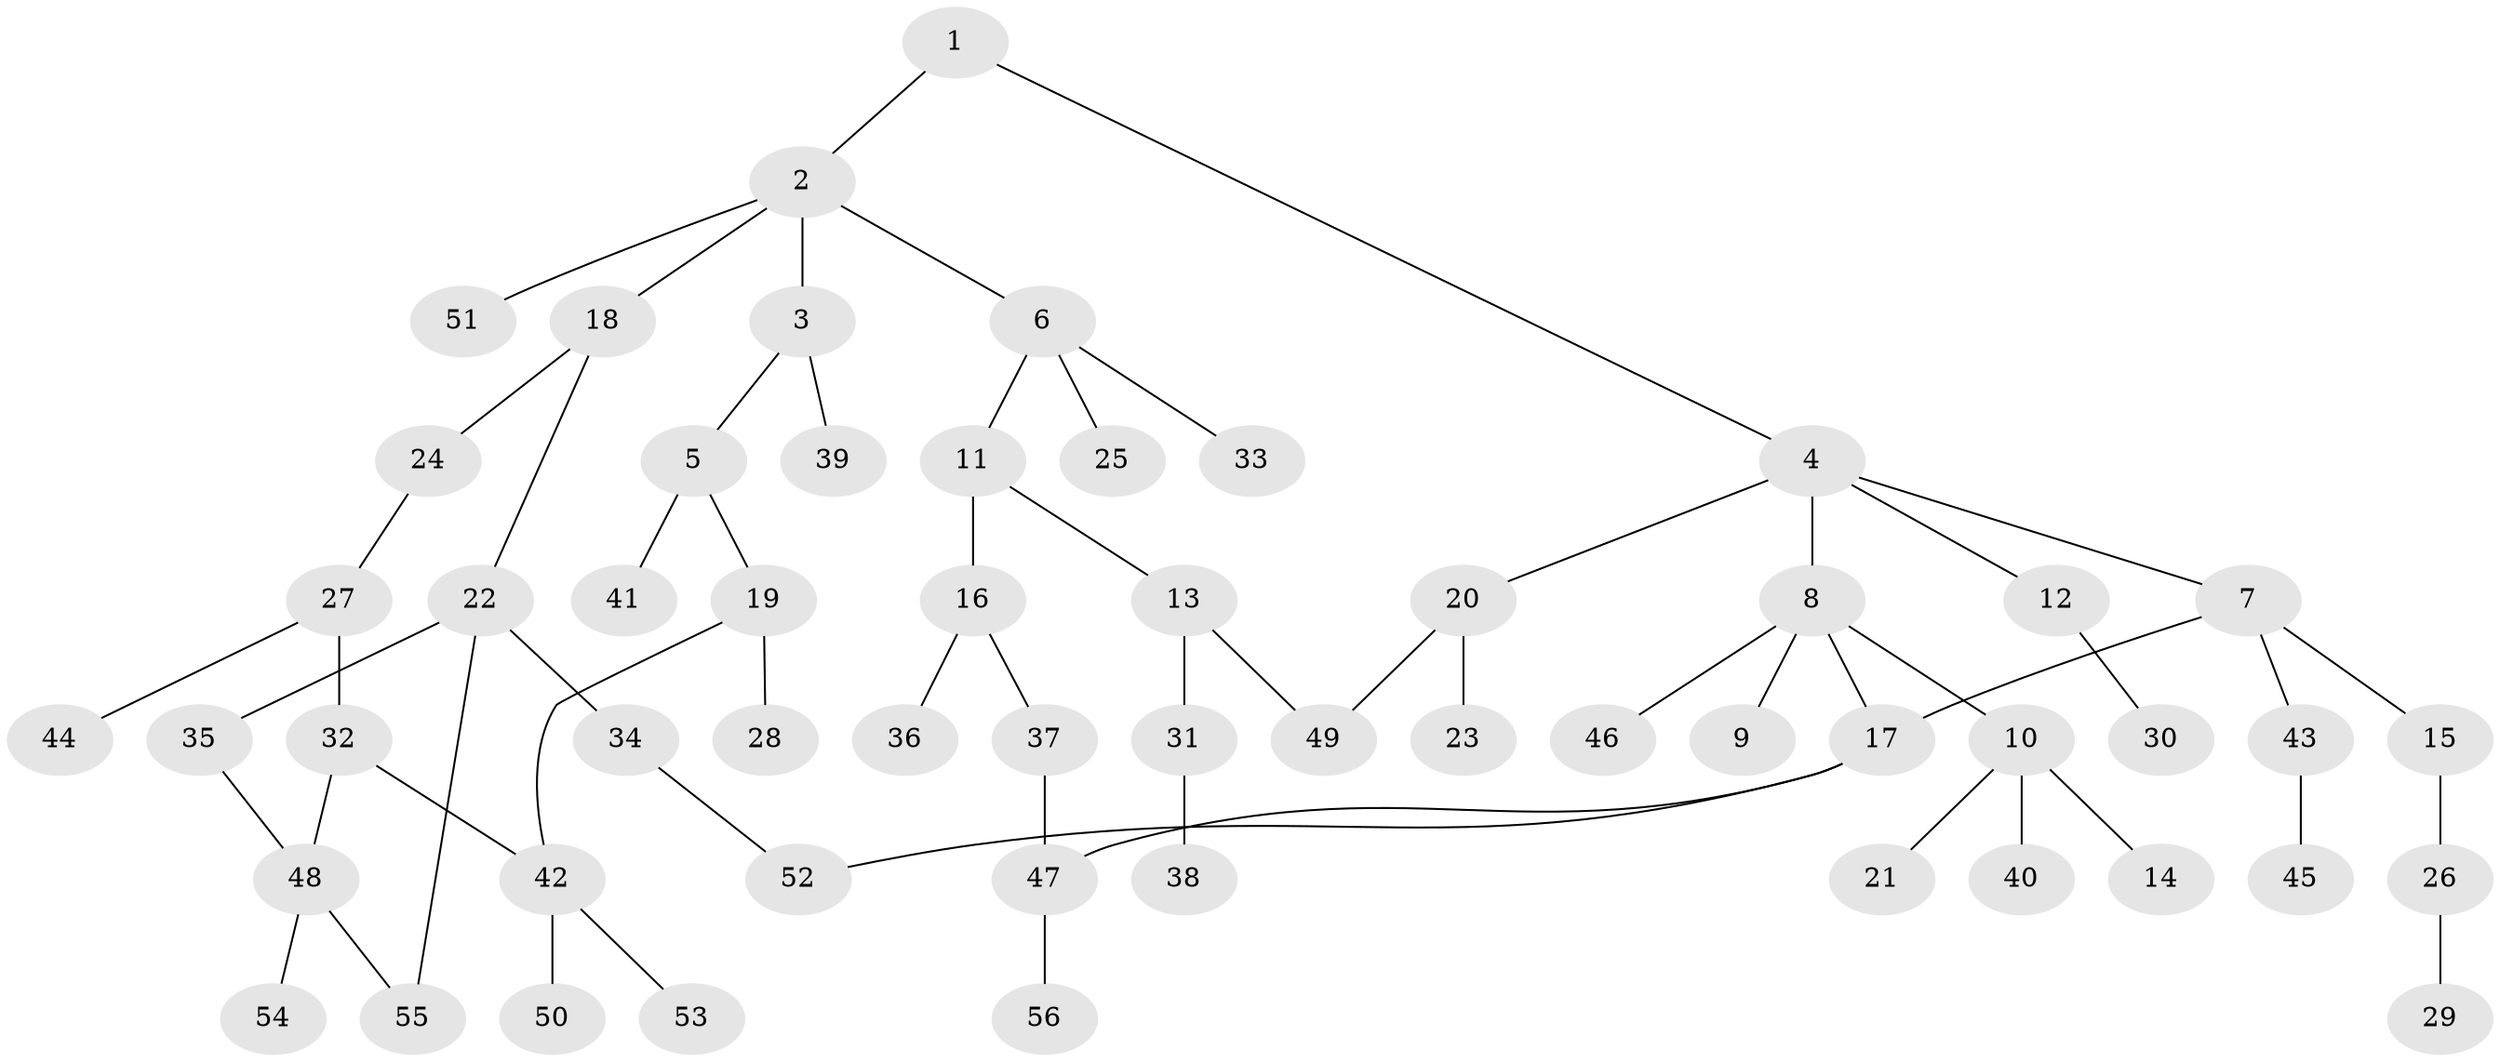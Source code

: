 // Generated by graph-tools (version 1.1) at 2025/34/03/09/25 02:34:17]
// undirected, 56 vertices, 62 edges
graph export_dot {
graph [start="1"]
  node [color=gray90,style=filled];
  1;
  2;
  3;
  4;
  5;
  6;
  7;
  8;
  9;
  10;
  11;
  12;
  13;
  14;
  15;
  16;
  17;
  18;
  19;
  20;
  21;
  22;
  23;
  24;
  25;
  26;
  27;
  28;
  29;
  30;
  31;
  32;
  33;
  34;
  35;
  36;
  37;
  38;
  39;
  40;
  41;
  42;
  43;
  44;
  45;
  46;
  47;
  48;
  49;
  50;
  51;
  52;
  53;
  54;
  55;
  56;
  1 -- 2;
  1 -- 4;
  2 -- 3;
  2 -- 6;
  2 -- 18;
  2 -- 51;
  3 -- 5;
  3 -- 39;
  4 -- 7;
  4 -- 8;
  4 -- 12;
  4 -- 20;
  5 -- 19;
  5 -- 41;
  6 -- 11;
  6 -- 25;
  6 -- 33;
  7 -- 15;
  7 -- 17;
  7 -- 43;
  8 -- 9;
  8 -- 10;
  8 -- 46;
  8 -- 17;
  10 -- 14;
  10 -- 21;
  10 -- 40;
  11 -- 13;
  11 -- 16;
  12 -- 30;
  13 -- 31;
  13 -- 49;
  15 -- 26;
  16 -- 36;
  16 -- 37;
  17 -- 52;
  17 -- 47;
  18 -- 22;
  18 -- 24;
  19 -- 28;
  19 -- 42;
  20 -- 23;
  20 -- 49;
  22 -- 34;
  22 -- 35;
  22 -- 55;
  24 -- 27;
  26 -- 29;
  27 -- 32;
  27 -- 44;
  31 -- 38;
  32 -- 42;
  32 -- 48;
  34 -- 52;
  35 -- 48;
  37 -- 47;
  42 -- 50;
  42 -- 53;
  43 -- 45;
  47 -- 56;
  48 -- 54;
  48 -- 55;
}
